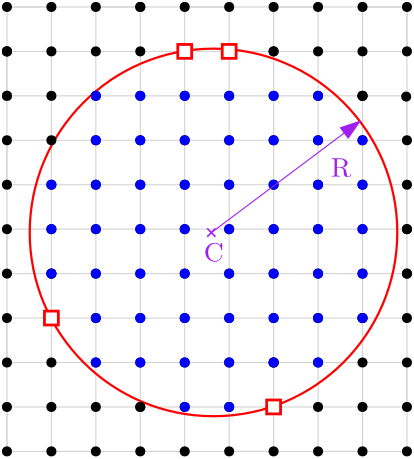 <?xml version="1.0"?>
<!DOCTYPE ipe SYSTEM "ipe.dtd">
<ipe version="70005" creator="Ipe 7.1.1">
<info created="D:20130524143309" modified="D:20130524155737"/>
<ipestyle name="basic">
<symbol name="arrow/arc(spx)">
<path stroke="sym-stroke" fill="sym-stroke" pen="sym-pen">
0 0 m
-1 0.333 l
-1 -0.333 l
h
</path>
</symbol>
<symbol name="arrow/farc(spx)">
<path stroke="sym-stroke" fill="white" pen="sym-pen">
0 0 m
-1 0.333 l
-1 -0.333 l
h
</path>
</symbol>
<symbol name="mark/circle(sx)" transformations="translations">
<path fill="sym-stroke">
0.6 0 0 0.6 0 0 e
0.4 0 0 0.4 0 0 e
</path>
</symbol>
<symbol name="mark/disk(sx)" transformations="translations">
<path fill="sym-stroke">
0.6 0 0 0.6 0 0 e
</path>
</symbol>
<symbol name="mark/fdisk(sfx)" transformations="translations">
<group>
<path fill="sym-fill">
0.5 0 0 0.5 0 0 e
</path>
<path fill="sym-stroke" fillrule="eofill">
0.6 0 0 0.6 0 0 e
0.4 0 0 0.4 0 0 e
</path>
</group>
</symbol>
<symbol name="mark/box(sx)" transformations="translations">
<path fill="sym-stroke" fillrule="eofill">
-0.6 -0.6 m
0.6 -0.6 l
0.6 0.6 l
-0.6 0.6 l
h
-0.4 -0.4 m
0.4 -0.4 l
0.4 0.4 l
-0.4 0.4 l
h
</path>
</symbol>
<symbol name="mark/square(sx)" transformations="translations">
<path fill="sym-stroke">
-0.6 -0.6 m
0.6 -0.6 l
0.6 0.6 l
-0.6 0.6 l
h
</path>
</symbol>
<symbol name="mark/fsquare(sfx)" transformations="translations">
<group>
<path fill="sym-fill">
-0.5 -0.5 m
0.5 -0.5 l
0.5 0.5 l
-0.5 0.5 l
h
</path>
<path fill="sym-stroke" fillrule="eofill">
-0.6 -0.6 m
0.6 -0.6 l
0.6 0.6 l
-0.6 0.6 l
h
-0.4 -0.4 m
0.4 -0.4 l
0.4 0.4 l
-0.4 0.4 l
h
</path>
</group>
</symbol>
<symbol name="mark/cross(sx)" transformations="translations">
<group>
<path fill="sym-stroke">
-0.43 -0.57 m
0.57 0.43 l
0.43 0.57 l
-0.57 -0.43 l
h
</path>
<path fill="sym-stroke">
-0.43 0.57 m
0.57 -0.43 l
0.43 -0.57 l
-0.57 0.43 l
h
</path>
</group>
</symbol>
<symbol name="arrow/fnormal(spx)">
<path stroke="sym-stroke" fill="white" pen="sym-pen">
0 0 m
-1 0.333 l
-1 -0.333 l
h
</path>
</symbol>
<symbol name="arrow/pointed(spx)">
<path stroke="sym-stroke" fill="sym-stroke" pen="sym-pen">
0 0 m
-1 0.333 l
-0.8 0 l
-1 -0.333 l
h
</path>
</symbol>
<symbol name="arrow/fpointed(spx)">
<path stroke="sym-stroke" fill="white" pen="sym-pen">
0 0 m
-1 0.333 l
-0.8 0 l
-1 -0.333 l
h
</path>
</symbol>
<symbol name="arrow/linear(spx)">
<path stroke="sym-stroke" pen="sym-pen">
-1 0.333 m
0 0 l
-1 -0.333 l
</path>
</symbol>
<symbol name="arrow/fdouble(spx)">
<path stroke="sym-stroke" fill="white" pen="sym-pen">
0 0 m
-1 0.333 l
-1 -0.333 l
h
-1 0 m
-2 0.333 l
-2 -0.333 l
h
</path>
</symbol>
<symbol name="arrow/double(spx)">
<path stroke="sym-stroke" fill="sym-stroke" pen="sym-pen">
0 0 m
-1 0.333 l
-1 -0.333 l
h
-1 0 m
-2 0.333 l
-2 -0.333 l
h
</path>
</symbol>
<pen name="heavier" value="0.8"/>
<pen name="fat" value="1.2"/>
<pen name="ultrafat" value="2"/>
<symbolsize name="large" value="5"/>
<symbolsize name="small" value="2"/>
<symbolsize name="tiny" value="1.1"/>
<arrowsize name="large" value="10"/>
<arrowsize name="small" value="5"/>
<arrowsize name="tiny" value="3"/>
<color name="red" value="1 0 0"/>
<color name="green" value="0 1 0"/>
<color name="blue" value="0 0 1"/>
<color name="yellow" value="1 1 0"/>
<color name="orange" value="1 0.647 0"/>
<color name="gold" value="1 0.843 0"/>
<color name="purple" value="0.627 0.125 0.941"/>
<color name="gray" value="0.745"/>
<color name="brown" value="0.647 0.165 0.165"/>
<color name="navy" value="0 0 0.502"/>
<color name="pink" value="1 0.753 0.796"/>
<color name="seagreen" value="0.18 0.545 0.341"/>
<color name="turquoise" value="0.251 0.878 0.816"/>
<color name="violet" value="0.933 0.51 0.933"/>
<color name="darkblue" value="0 0 0.545"/>
<color name="darkcyan" value="0 0.545 0.545"/>
<color name="darkgray" value="0.663"/>
<color name="darkgreen" value="0 0.392 0"/>
<color name="darkmagenta" value="0.545 0 0.545"/>
<color name="darkorange" value="1 0.549 0"/>
<color name="darkred" value="0.545 0 0"/>
<color name="lightblue" value="0.678 0.847 0.902"/>
<color name="lightcyan" value="0.878 1 1"/>
<color name="lightgray" value="0.827"/>
<color name="lightgreen" value="0.565 0.933 0.565"/>
<color name="lightyellow" value="1 1 0.878"/>
<dashstyle name="dashed" value="[4] 0"/>
<dashstyle name="dotted" value="[1 3] 0"/>
<dashstyle name="dash dotted" value="[4 2 1 2] 0"/>
<dashstyle name="dash dot dotted" value="[4 2 1 2 1 2] 0"/>
<textsize name="large" value="\large"/>
<textsize name="Large" value="\Large"/>
<textsize name="LARGE" value="\LARGE"/>
<textsize name="huge" value="\huge"/>
<textsize name="Huge" value="\Huge"/>
<textsize name="small" value="\small"/>
<textsize name="footnote" value="\footnotesize"/>
<textsize name="tiny" value="\tiny"/>
<textstyle name="center" begin="\begin{center}" end="\end{center}"/>
<textstyle name="itemize" begin="\begin{itemize}" end="\end{itemize}"/>
<textstyle name="item" begin="\begin{itemize}\item{}" end="\end{itemize}"/>
<gridsize name="4 pts" value="4"/>
<gridsize name="8 pts (~3 mm)" value="8"/>
<gridsize name="16 pts (~6 mm)" value="16"/>
<gridsize name="32 pts (~12 mm)" value="32"/>
<gridsize name="10 pts (~3.5 mm)" value="10"/>
<gridsize name="20 pts (~7 mm)" value="20"/>
<gridsize name="14 pts (~5 mm)" value="14"/>
<gridsize name="28 pts (~10 mm)" value="28"/>
<gridsize name="56 pts (~20 mm)" value="56"/>
<anglesize name="90 deg" value="90"/>
<anglesize name="60 deg" value="60"/>
<anglesize name="45 deg" value="45"/>
<anglesize name="30 deg" value="30"/>
<anglesize name="22.5 deg" value="22.5"/>
<tiling name="falling" angle="-60" step="4" width="1"/>
<tiling name="rising" angle="30" step="4" width="1"/>
</ipestyle>
<page>
<layer name="dot"/>
<layer name="circle"/>
<layer name="beta"/>
<view layers="dot circle" active="circle"/>
<path layer="circle" stroke="lightgray">
240 704 m
384 704 l
384 688 l
240 688 l
240 672 l
384 672 l
384 656 l
240 656 l
240 640 l
384 640 l
384 624 l
240 624 l
240 608 l
384 608 l
384 592 l
240 592 l
240 576 l
384 576 l
384 560 l
240 560 l
240 544 l
384 544 l
</path>
<path stroke="lightgray">
384 544 m
384 544 l
384 704 l
368 704 l
368 544 l
352 544 l
352 704 l
336 704 l
336 544 l
320 544 l
320 704 l
304 704 l
304 544 l
288 544 l
288 704 l
272 704 l
272 544 l
256 544 l
256 704 l
240 704 l
240 544 l
</path>
<path stroke="red" pen="heavier">
66.163 0 0 66.163 314.363 622.823 e
</path>
<use layer="dot" name="mark/disk(sx)" pos="256 688" size="normal" stroke="black"/>
<use name="mark/disk(sx)" pos="256 672" size="normal" stroke="black"/>
<use name="mark/disk(sx)" pos="256 656" size="normal" stroke="black"/>
<use name="mark/disk(sx)" pos="256 640" size="normal" stroke="black"/>
<use name="mark/disk(sx)" pos="256 624" size="normal" stroke="black"/>
<use name="mark/disk(sx)" pos="256 608" size="normal" stroke="black"/>
<use name="mark/disk(sx)" pos="256 608" size="normal" stroke="black"/>
<use name="mark/disk(sx)" pos="256 592" size="normal" stroke="black"/>
<use name="mark/disk(sx)" pos="256 576" size="normal" stroke="black"/>
<use name="mark/disk(sx)" pos="272 576" size="normal" stroke="black"/>
<use name="mark/disk(sx)" pos="272 592" size="normal" stroke="black"/>
<use name="mark/disk(sx)" pos="272 608" size="normal" stroke="black"/>
<use name="mark/disk(sx)" pos="272 624" size="normal" stroke="black"/>
<use name="mark/disk(sx)" pos="272 640" size="normal" stroke="black"/>
<use name="mark/disk(sx)" pos="272 656" size="normal" stroke="black"/>
<use name="mark/disk(sx)" pos="272 672" size="normal" stroke="black"/>
<use name="mark/disk(sx)" pos="272 688" size="normal" stroke="black"/>
<use name="mark/disk(sx)" pos="288 688" size="normal" stroke="black"/>
<use name="mark/disk(sx)" pos="288 672" size="normal" stroke="black"/>
<use name="mark/disk(sx)" pos="288 656" size="normal" stroke="black"/>
<use name="mark/disk(sx)" pos="288 640" size="normal" stroke="black"/>
<use name="mark/disk(sx)" pos="288 624" size="normal" stroke="black"/>
<use name="mark/disk(sx)" pos="288 608" size="normal" stroke="black"/>
<use name="mark/disk(sx)" pos="288 592" size="normal" stroke="black"/>
<use name="mark/disk(sx)" pos="288 576" size="normal" stroke="black"/>
<use name="mark/disk(sx)" pos="304 576" size="normal" stroke="black"/>
<use name="mark/disk(sx)" pos="304 592" size="normal" stroke="black"/>
<use name="mark/disk(sx)" pos="304 608" size="normal" stroke="black"/>
<use name="mark/disk(sx)" pos="304 624" size="normal" stroke="black"/>
<use name="mark/disk(sx)" pos="304 640" size="normal" stroke="black"/>
<use name="mark/disk(sx)" pos="304 656" size="normal" stroke="black"/>
<use name="mark/disk(sx)" pos="304 672" size="normal" stroke="black"/>
<use name="mark/disk(sx)" pos="304 688" size="normal" stroke="black"/>
<use name="mark/disk(sx)" pos="320 688" size="normal" stroke="black"/>
<use name="mark/disk(sx)" pos="320 672" size="normal" stroke="black"/>
<use name="mark/disk(sx)" pos="320 656" size="normal" stroke="black"/>
<use name="mark/disk(sx)" pos="320 640" size="normal" stroke="black"/>
<use name="mark/disk(sx)" pos="320 624" size="normal" stroke="black"/>
<use name="mark/disk(sx)" pos="320 608" size="normal" stroke="black"/>
<use name="mark/disk(sx)" pos="320 592" size="normal" stroke="black"/>
<use name="mark/disk(sx)" pos="320 576" size="normal" stroke="black"/>
<use name="mark/disk(sx)" pos="336 688" size="normal" stroke="black"/>
<use name="mark/disk(sx)" pos="336 688" size="normal" stroke="black"/>
<use name="mark/disk(sx)" pos="336 656" size="normal" stroke="black"/>
<use name="mark/disk(sx)" pos="336 640" size="normal" stroke="black"/>
<use name="mark/disk(sx)" pos="336 624" size="normal" stroke="black"/>
<use name="mark/disk(sx)" pos="336 608" size="normal" stroke="black"/>
<use name="mark/disk(sx)" pos="336 576" size="normal" stroke="black"/>
<use name="mark/disk(sx)" pos="336 576" size="normal" stroke="black"/>
<use name="mark/disk(sx)" pos="352 576" size="normal" stroke="black"/>
<use name="mark/disk(sx)" pos="352 592" size="normal" stroke="black"/>
<use name="mark/disk(sx)" pos="352 608" size="normal" stroke="black"/>
<use name="mark/disk(sx)" pos="352 640" size="normal" stroke="black"/>
<use name="mark/disk(sx)" pos="352 656" size="normal" stroke="black"/>
<use name="mark/disk(sx)" pos="352 672" size="normal" stroke="black"/>
<use name="mark/disk(sx)" pos="352 688" size="normal" stroke="black"/>
<use name="mark/disk(sx)" pos="336 672" size="normal" stroke="black"/>
<use name="mark/disk(sx)" pos="352 624" size="normal" stroke="black"/>
<use name="mark/disk(sx)" pos="336 592" size="normal" stroke="black"/>
<use name="mark/disk(sx)" pos="368 576" size="normal" stroke="black"/>
<use name="mark/disk(sx)" pos="368 592" size="normal" stroke="black"/>
<use name="mark/disk(sx)" pos="368 592" size="normal" stroke="black"/>
<use name="mark/disk(sx)" pos="368 608" size="normal" stroke="black"/>
<use name="mark/disk(sx)" pos="368 624" size="normal" stroke="black"/>
<use name="mark/disk(sx)" pos="368 640" size="normal" stroke="black"/>
<use name="mark/disk(sx)" pos="368 672" size="normal" stroke="black"/>
<use name="mark/disk(sx)" pos="368 672" size="normal" stroke="black"/>
<use name="mark/disk(sx)" pos="368 672" size="normal" stroke="black"/>
<use name="mark/disk(sx)" pos="368 656" size="normal" stroke="black"/>
<use name="mark/disk(sx)" pos="368 688" size="normal" stroke="black"/>
<use name="mark/disk(sx)" pos="384 688" size="normal" stroke="black"/>
<use name="mark/disk(sx)" pos="384 656" size="normal" stroke="black"/>
<use name="mark/disk(sx)" pos="384 624" size="normal" stroke="black"/>
<use name="mark/disk(sx)" pos="384 608" size="normal" stroke="black"/>
<use name="mark/disk(sx)" pos="384 608" size="normal" stroke="black"/>
<use name="mark/disk(sx)" pos="384 592" size="normal" stroke="black"/>
<use name="mark/disk(sx)" pos="384 576" size="normal" stroke="black"/>
<use name="mark/disk(sx)" pos="384 624" size="normal" stroke="black"/>
<use name="mark/disk(sx)" pos="384 640" size="normal" stroke="black"/>
<use matrix="1 0 0 1 -0.269329 -0.269329" name="mark/disk(sx)" pos="384 672" size="normal" stroke="black"/>
<use name="mark/disk(sx)" pos="384 560" size="normal" stroke="black"/>
<use name="mark/disk(sx)" pos="352 560" size="normal" stroke="black"/>
<use name="mark/disk(sx)" pos="336 560" size="normal" stroke="black"/>
<use name="mark/disk(sx)" pos="320 560" size="normal" stroke="black"/>
<use name="mark/disk(sx)" pos="288 560" size="normal" stroke="black"/>
<use name="mark/disk(sx)" pos="288 560" size="normal" stroke="black"/>
<use name="mark/disk(sx)" pos="272 560" size="normal" stroke="black"/>
<use name="mark/disk(sx)" pos="256 560" size="normal" stroke="black"/>
<use name="mark/disk(sx)" pos="304 560" size="normal" stroke="black"/>
<use name="mark/circle(sx)" pos="240 688" size="normal" stroke="black"/>
<use name="mark/circle(sx)" pos="240 672" size="normal" stroke="black"/>
<use name="mark/circle(sx)" pos="240 672" size="normal" stroke="black"/>
<use name="mark/circle(sx)" pos="240 688" size="normal" stroke="black"/>
<use name="mark/disk(sx)" pos="240 656" size="normal" stroke="white"/>
<use name="mark/disk(sx)" pos="240 656" size="normal" stroke="white"/>
<use name="mark/disk(sx)" pos="240 672" size="normal" stroke="white"/>
<use name="mark/disk(sx)" pos="240 688" size="normal" stroke="black"/>
<use name="mark/disk(sx)" pos="240 672" size="normal" stroke="black"/>
<use name="mark/disk(sx)" pos="240 656" size="normal" stroke="black"/>
<use name="mark/disk(sx)" pos="240 640" size="normal" stroke="black"/>
<use name="mark/disk(sx)" pos="240 624" size="normal" stroke="black"/>
<use name="mark/disk(sx)" pos="240 608" size="normal" stroke="black"/>
<use name="mark/disk(sx)" pos="240 576" size="normal" stroke="black"/>
<use name="mark/disk(sx)" pos="240 592" size="normal" stroke="black"/>
<use name="mark/disk(sx)" pos="240 560" size="normal" stroke="black"/>
<use name="mark/disk(sx)" pos="240 704" size="normal" stroke="black"/>
<use name="mark/disk(sx)" pos="256 704" size="normal" stroke="black"/>
<use name="mark/disk(sx)" pos="352 704" size="normal" stroke="black"/>
<use name="mark/disk(sx)" pos="368 704" size="normal" stroke="black"/>
<use name="mark/disk(sx)" pos="384 704" size="normal" stroke="black"/>
<use name="mark/disk(sx)" pos="336 704" size="normal" stroke="black"/>
<use name="mark/disk(sx)" pos="304 704" size="normal" stroke="black"/>
<use name="mark/disk(sx)" pos="288 704" size="normal" stroke="black"/>
<use name="mark/disk(sx)" pos="288 704" size="normal" stroke="black"/>
<use name="mark/disk(sx)" pos="272 704" size="normal" stroke="black"/>
<use name="mark/disk(sx)" pos="320 704" size="normal" stroke="black"/>
<use name="mark/disk(sx)" pos="240 544" size="normal" stroke="black"/>
<use name="mark/disk(sx)" pos="256 544" size="normal" stroke="black"/>
<use name="mark/disk(sx)" pos="272 544" size="normal" stroke="black"/>
<use name="mark/disk(sx)" pos="288 544" size="normal" stroke="black"/>
<use name="mark/disk(sx)" pos="304 544" size="normal" stroke="black"/>
<use name="mark/disk(sx)" pos="320 544" size="normal" stroke="black"/>
<use name="mark/disk(sx)" pos="336 544" size="normal" stroke="black"/>
<use name="mark/disk(sx)" pos="352 544" size="normal" stroke="black"/>
<use name="mark/disk(sx)" pos="384 544" size="normal" stroke="black"/>
<use name="mark/disk(sx)" pos="368 544" size="normal" stroke="black"/>
<use name="mark/disk(sx)" pos="368 560" size="normal" stroke="black"/>
<use name="mark/fsquare(sfx)" pos="320 688" size="large" stroke="red" fill="white"/>
<use name="mark/fsquare(sfx)" pos="304 688" size="large" stroke="red" fill="white"/>
<use name="mark/fsquare(sfx)" pos="256 592" size="large" stroke="red" fill="white"/>
<use name="mark/fsquare(sfx)" pos="336 560" size="large" stroke="red" fill="white"/>
<use name="mark/disk(sx)" pos="288 656" size="normal" stroke="blue"/>
<use name="mark/disk(sx)" pos="272 672" size="normal" stroke="blue"/>
<use name="mark/disk(sx)" pos="288 672" size="normal" stroke="blue"/>
<use name="mark/disk(sx)" pos="304 672" size="normal" stroke="blue"/>
<use name="mark/disk(sx)" pos="320 672" size="normal" stroke="blue"/>
<use name="mark/disk(sx)" pos="336 672" size="normal" stroke="blue"/>
<use name="mark/disk(sx)" pos="352 672" size="normal" stroke="blue"/>
<use name="mark/disk(sx)" pos="352 656" size="normal" stroke="blue"/>
<use name="mark/disk(sx)" pos="368 656" size="normal" stroke="blue"/>
<use name="mark/disk(sx)" pos="368 640" size="normal" stroke="blue"/>
<use name="mark/disk(sx)" pos="352 640" size="normal" stroke="blue"/>
<use name="mark/disk(sx)" pos="336 640" size="normal" stroke="blue"/>
<use name="mark/disk(sx)" pos="336 656" size="normal" stroke="blue"/>
<use name="mark/disk(sx)" pos="320 656" size="normal" stroke="blue"/>
<use name="mark/disk(sx)" pos="320 640" size="normal" stroke="blue"/>
<use name="mark/disk(sx)" pos="304 640" size="normal" stroke="blue"/>
<use name="mark/disk(sx)" pos="304 656" size="normal" stroke="blue"/>
<use name="mark/disk(sx)" pos="288 624" size="normal" stroke="blue"/>
<use name="mark/disk(sx)" pos="288 640" size="normal" stroke="blue"/>
<use name="mark/disk(sx)" pos="272 640" size="normal" stroke="blue"/>
<use name="mark/disk(sx)" pos="272 656" size="normal" stroke="blue"/>
<use name="mark/disk(sx)" pos="256 640" size="normal" stroke="blue"/>
<use name="mark/disk(sx)" pos="256 624" size="normal" stroke="blue"/>
<use name="mark/disk(sx)" pos="272 624" size="normal" stroke="blue"/>
<use name="mark/disk(sx)" pos="304 624" size="normal" stroke="blue"/>
<use name="mark/disk(sx)" pos="320 624" size="normal" stroke="blue"/>
<use name="mark/disk(sx)" pos="336 624" size="normal" stroke="blue"/>
<use name="mark/disk(sx)" pos="352 624" size="normal" stroke="blue"/>
<use name="mark/disk(sx)" pos="368 624" size="normal" stroke="blue"/>
<use name="mark/disk(sx)" pos="368 608" size="normal" stroke="blue"/>
<use name="mark/disk(sx)" pos="352 608" size="normal" stroke="blue"/>
<use name="mark/disk(sx)" pos="336 608" size="normal" stroke="blue"/>
<use name="mark/disk(sx)" pos="320 608" size="normal" stroke="blue"/>
<use name="mark/disk(sx)" pos="304 608" size="normal" stroke="blue"/>
<use name="mark/disk(sx)" pos="288 608" size="normal" stroke="blue"/>
<use name="mark/disk(sx)" pos="272 608" size="normal" stroke="blue"/>
<use name="mark/disk(sx)" pos="256 608" size="normal" stroke="blue"/>
<use name="mark/disk(sx)" pos="272 592" size="normal" stroke="blue"/>
<use name="mark/disk(sx)" pos="288 592" size="normal" stroke="blue"/>
<use name="mark/disk(sx)" pos="304 592" size="normal" stroke="blue"/>
<use name="mark/disk(sx)" pos="320 592" size="normal" stroke="blue"/>
<use name="mark/disk(sx)" pos="336 592" size="normal" stroke="blue"/>
<use name="mark/disk(sx)" pos="352 592" size="normal" stroke="blue"/>
<use name="mark/disk(sx)" pos="368 592" size="normal" stroke="blue"/>
<use name="mark/disk(sx)" pos="352 576" size="normal" stroke="blue"/>
<use name="mark/disk(sx)" pos="336 576" size="normal" stroke="blue"/>
<use name="mark/disk(sx)" pos="320 576" size="normal" stroke="blue"/>
<use name="mark/disk(sx)" pos="304 576" size="normal" stroke="blue"/>
<use name="mark/disk(sx)" pos="288 576" size="normal" stroke="blue"/>
<use name="mark/disk(sx)" pos="272 576" size="normal" stroke="blue"/>
<use name="mark/disk(sx)" pos="304 560" size="normal" stroke="blue"/>
<use name="mark/disk(sx)" pos="320 560" size="normal" stroke="blue"/>
<path layer="beta" stroke="red" pen="heavier" arrow="normal/normal">
256.211 591.516 m
320.581 687.667 l
336.471 560.543 l
256.48 591.785 l
</path>
<path stroke="purple" pen="heavier" arrow="normal/normal">
288 640 m
336 608 l
</path>
<path stroke="purple" pen="heavier" arrow="normal/normal">
328.661 624.644 m
199.113 607.945 l
</path>
<use layer="circle" name="mark/cross(sx)" pos="313.578 622.758" size="normal" stroke="purple"/>
<path stroke="purple" arrow="normal/normal">
313.578 622.758 m
367.057 662.834 l
</path>
<text matrix="1 0 0 1 0.359564 -5.11657" transformations="translations" pos="310.533 617.408" stroke="purple" type="label" valign="baseline">C</text>
<text matrix="1 0 0 1 4.61441 -5.43712" transformations="translations" pos="352 648.112" stroke="purple" type="label" valign="baseline">R</text>
</page>
</ipe>
